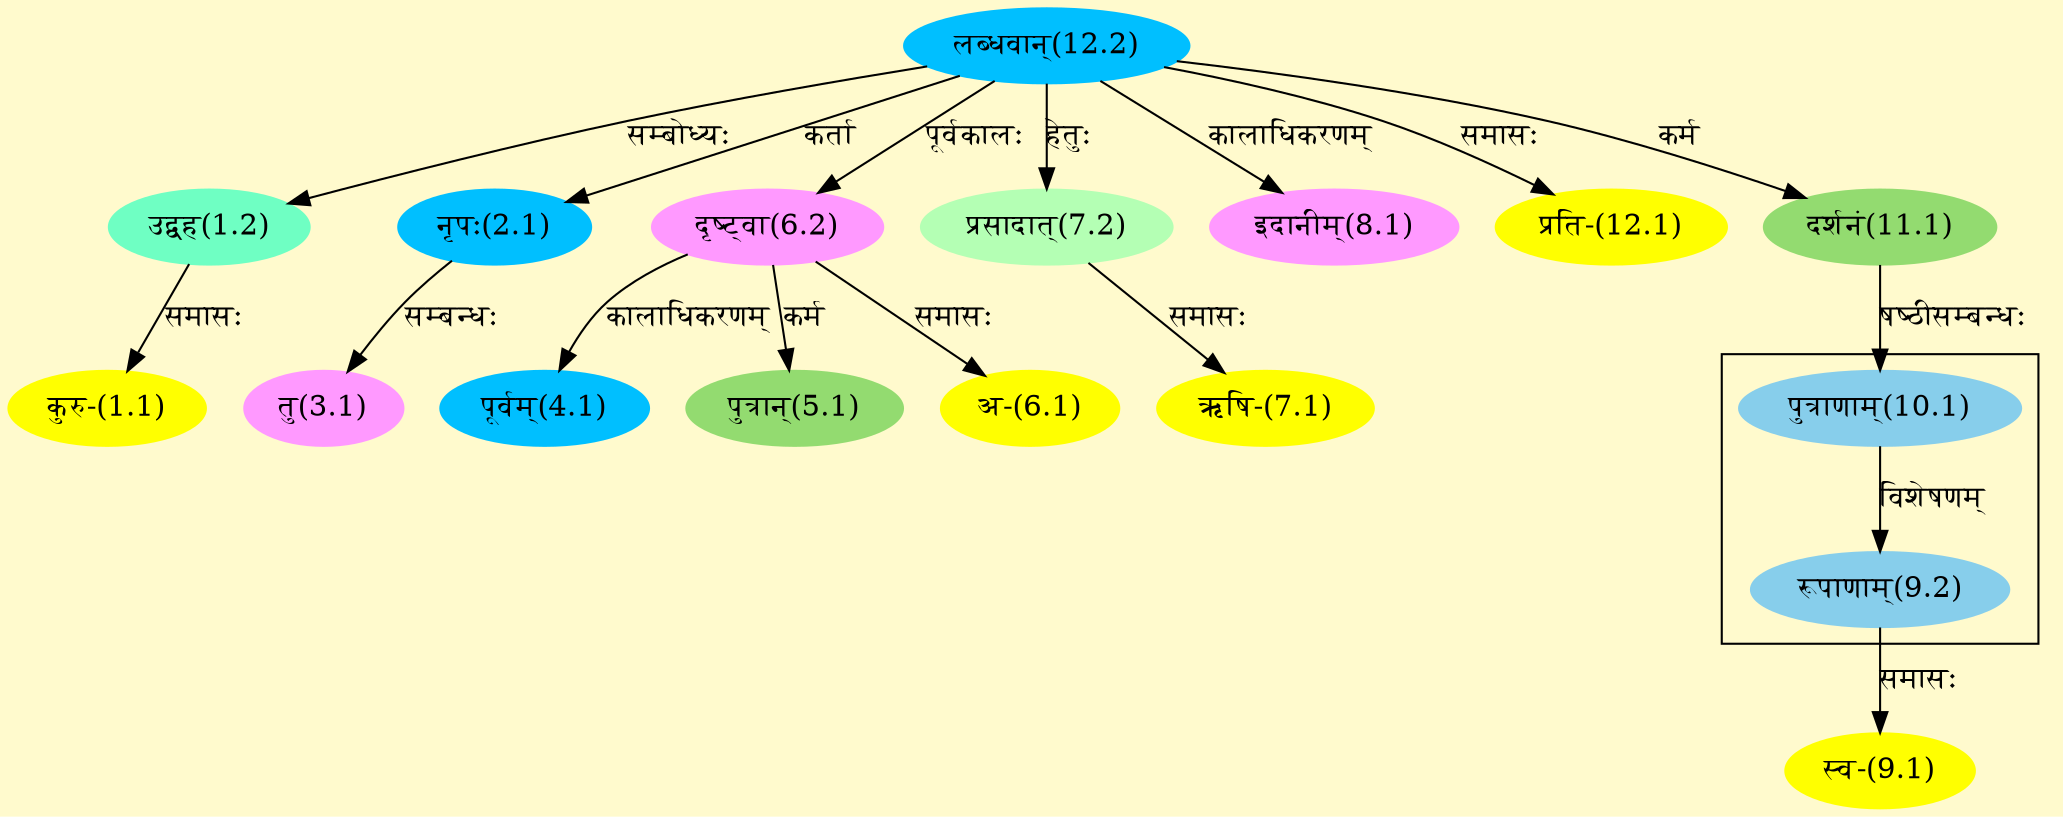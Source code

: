 digraph G{
rankdir=BT;
 compound=true;
 bgcolor="lemonchiffon1";

subgraph cluster_1{
Node9_2 [style=filled, color="#87CEEB" label = "रूपाणाम्(9.2)"]
Node10_1 [style=filled, color="#87CEEB" label = "पुत्राणाम्(10.1)"]

}
Node1_1 [style=filled, color="#FFFF00" label = "कुरु-(1.1)"]
Node1_2 [style=filled, color="#6FFFC3" label = "उद्वह(1.2)"]
Node12_2 [style=filled, color="#00BFFF" label = "लब्धवान्(12.2)"]
Node2_1 [style=filled, color="#00BFFF" label = "नृपः(2.1)"]
Node3_1 [style=filled, color="#FF99FF" label = "तु(3.1)"]
Node4_1 [style=filled, color="#00BFFF" label = "पूर्वम्(4.1)"]
Node6_2 [style=filled, color="#FF99FF" label = "दृष्ट्वा(6.2)"]
Node5_1 [style=filled, color="#93DB70" label = "पुत्रान्(5.1)"]
Node6_1 [style=filled, color="#FFFF00" label = "अ-(6.1)"]
Node7_1 [style=filled, color="#FFFF00" label = "ऋषि-(7.1)"]
Node7_2 [style=filled, color="#B4FFB4" label = "प्रसादात्(7.2)"]
Node8_1 [style=filled, color="#FF99FF" label = "इदानीम्(8.1)"]
Node9_1 [style=filled, color="#FFFF00" label = "स्व-(9.1)"]
Node9_2 [style=filled, color="#87CEEB" label = "रूपाणाम्(9.2)"]
Node10_1 [style=filled, color="#87CEEB" label = "पुत्राणाम्(10.1)"]
Node11_1 [style=filled, color="#93DB70" label = "दर्शनं(11.1)"]
Node12_1 [style=filled, color="#FFFF00" label = "प्रति-(12.1)"]
/* Start of Relations section */

Node1_1 -> Node1_2 [  label="समासः"  dir="back" ]
Node1_2 -> Node12_2 [  label="सम्बोध्यः"  dir="back" ]
Node2_1 -> Node12_2 [  label="कर्ता"  dir="back" ]
Node3_1 -> Node2_1 [  label="सम्बन्धः"  dir="back" ]
Node4_1 -> Node6_2 [  label="कालाधिकरणम्"  dir="back" ]
Node5_1 -> Node6_2 [  label="कर्म"  dir="back" ]
Node6_1 -> Node6_2 [  label="समासः"  dir="back" ]
Node6_2 -> Node12_2 [  label="पूर्वकालः"  dir="back" ]
Node7_1 -> Node7_2 [  label="समासः"  dir="back" ]
Node7_2 -> Node12_2 [  label="हेतुः"  dir="back" ]
Node8_1 -> Node12_2 [  label="कालाधिकरणम्"  dir="back" ]
Node9_1 -> Node9_2 [  label="समासः"  dir="back" ]
Node9_2 -> Node10_1 [  label="विशेषणम्"  dir="back" ]
Node10_1 -> Node11_1 [  label="षष्ठीसम्बन्धः"  dir="back" ]
Node11_1 -> Node12_2 [  label="कर्म"  dir="back" ]
Node12_1 -> Node12_2 [  label="समासः"  dir="back" ]
}
